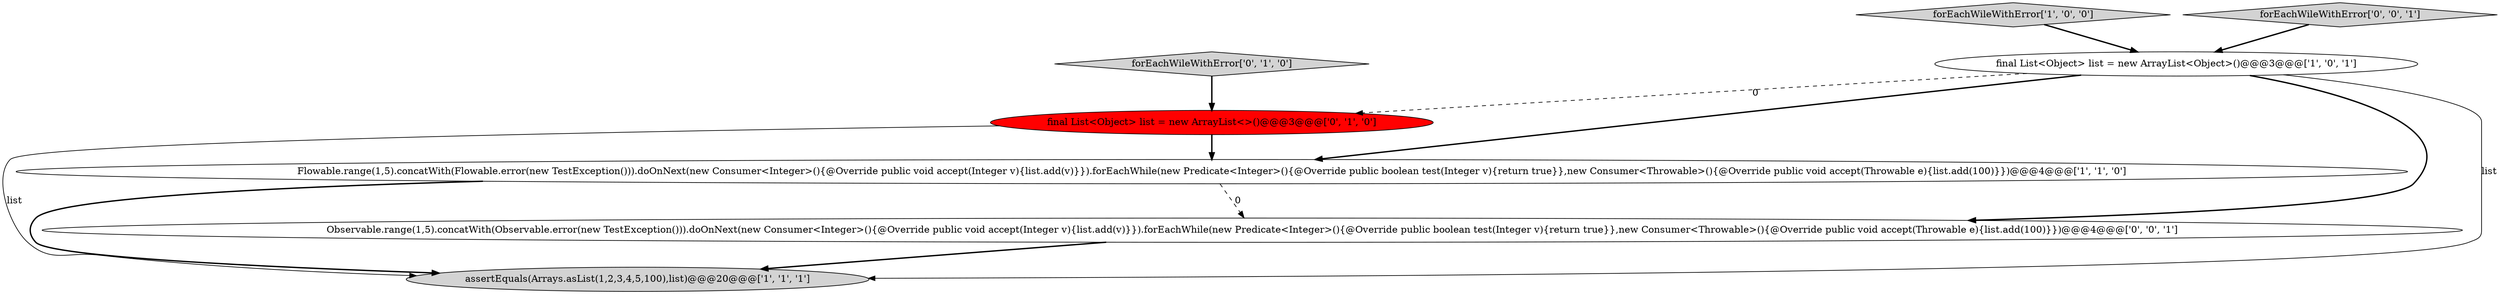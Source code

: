 digraph {
0 [style = filled, label = "Flowable.range(1,5).concatWith(Flowable.error(new TestException())).doOnNext(new Consumer<Integer>(){@Override public void accept(Integer v){list.add(v)}}).forEachWhile(new Predicate<Integer>(){@Override public boolean test(Integer v){return true}},new Consumer<Throwable>(){@Override public void accept(Throwable e){list.add(100)}})@@@4@@@['1', '1', '0']", fillcolor = white, shape = ellipse image = "AAA0AAABBB1BBB"];
2 [style = filled, label = "final List<Object> list = new ArrayList<Object>()@@@3@@@['1', '0', '1']", fillcolor = white, shape = ellipse image = "AAA0AAABBB1BBB"];
1 [style = filled, label = "forEachWileWithError['1', '0', '0']", fillcolor = lightgray, shape = diamond image = "AAA0AAABBB1BBB"];
3 [style = filled, label = "assertEquals(Arrays.asList(1,2,3,4,5,100),list)@@@20@@@['1', '1', '1']", fillcolor = lightgray, shape = ellipse image = "AAA0AAABBB1BBB"];
5 [style = filled, label = "final List<Object> list = new ArrayList<>()@@@3@@@['0', '1', '0']", fillcolor = red, shape = ellipse image = "AAA1AAABBB2BBB"];
4 [style = filled, label = "forEachWileWithError['0', '1', '0']", fillcolor = lightgray, shape = diamond image = "AAA0AAABBB2BBB"];
7 [style = filled, label = "forEachWileWithError['0', '0', '1']", fillcolor = lightgray, shape = diamond image = "AAA0AAABBB3BBB"];
6 [style = filled, label = "Observable.range(1,5).concatWith(Observable.error(new TestException())).doOnNext(new Consumer<Integer>(){@Override public void accept(Integer v){list.add(v)}}).forEachWhile(new Predicate<Integer>(){@Override public boolean test(Integer v){return true}},new Consumer<Throwable>(){@Override public void accept(Throwable e){list.add(100)}})@@@4@@@['0', '0', '1']", fillcolor = white, shape = ellipse image = "AAA0AAABBB3BBB"];
5->3 [style = solid, label="list"];
0->3 [style = bold, label=""];
6->3 [style = bold, label=""];
2->5 [style = dashed, label="0"];
1->2 [style = bold, label=""];
2->0 [style = bold, label=""];
2->3 [style = solid, label="list"];
5->0 [style = bold, label=""];
4->5 [style = bold, label=""];
2->6 [style = bold, label=""];
7->2 [style = bold, label=""];
0->6 [style = dashed, label="0"];
}
